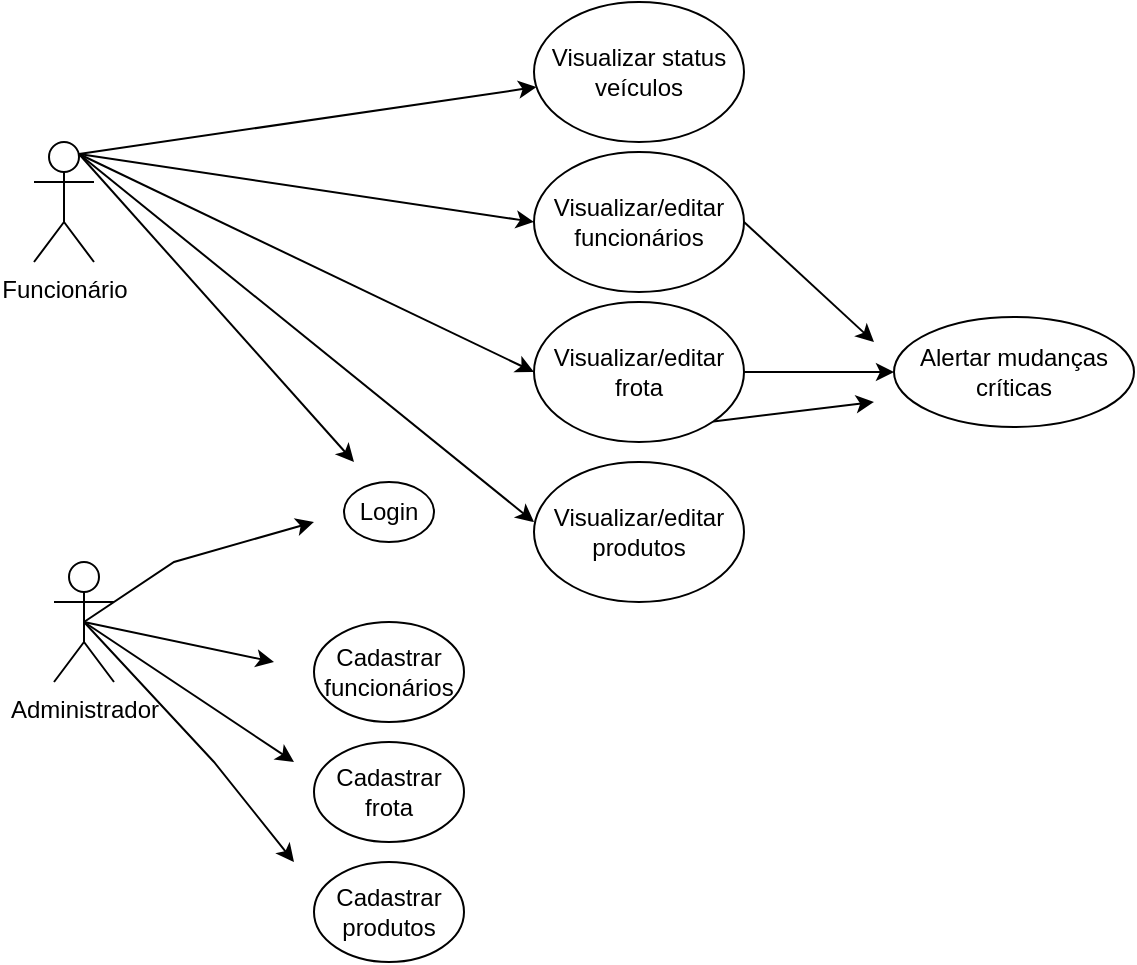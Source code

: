<mxfile version="20.3.7" type="github">
  <diagram id="W8bVrdwObkEjIYH_i07z" name="Página-1">
    <mxGraphModel dx="918" dy="543" grid="1" gridSize="10" guides="1" tooltips="1" connect="1" arrows="1" fold="1" page="1" pageScale="1" pageWidth="827" pageHeight="1169" math="0" shadow="0">
      <root>
        <mxCell id="0" />
        <mxCell id="1" parent="0" />
        <mxCell id="ObyGoCdd3EivCFjjYp79-38" style="rounded=0;orthogonalLoop=1;jettySize=auto;html=1;exitX=0.5;exitY=0.5;exitDx=0;exitDy=0;exitPerimeter=0;strokeColor=#000000;" edge="1" parent="1" source="ObyGoCdd3EivCFjjYp79-36">
          <mxGeometry relative="1" as="geometry">
            <mxPoint x="160" y="390" as="targetPoint" />
            <Array as="points">
              <mxPoint x="90" y="410" />
            </Array>
          </mxGeometry>
        </mxCell>
        <mxCell id="ObyGoCdd3EivCFjjYp79-43" style="edgeStyle=none;rounded=0;orthogonalLoop=1;jettySize=auto;html=1;exitX=0.5;exitY=0.5;exitDx=0;exitDy=0;exitPerimeter=0;strokeColor=#000000;" edge="1" parent="1" source="ObyGoCdd3EivCFjjYp79-36">
          <mxGeometry relative="1" as="geometry">
            <mxPoint x="140" y="460" as="targetPoint" />
          </mxGeometry>
        </mxCell>
        <mxCell id="ObyGoCdd3EivCFjjYp79-79" style="edgeStyle=none;rounded=0;orthogonalLoop=1;jettySize=auto;html=1;exitX=0.5;exitY=0.5;exitDx=0;exitDy=0;exitPerimeter=0;strokeColor=#000000;" edge="1" parent="1" source="ObyGoCdd3EivCFjjYp79-36">
          <mxGeometry relative="1" as="geometry">
            <mxPoint x="150" y="510" as="targetPoint" />
          </mxGeometry>
        </mxCell>
        <mxCell id="ObyGoCdd3EivCFjjYp79-80" style="edgeStyle=none;rounded=0;orthogonalLoop=1;jettySize=auto;html=1;exitX=0.5;exitY=0.5;exitDx=0;exitDy=0;exitPerimeter=0;strokeColor=#000000;" edge="1" parent="1" source="ObyGoCdd3EivCFjjYp79-36">
          <mxGeometry relative="1" as="geometry">
            <mxPoint x="150" y="560" as="targetPoint" />
            <Array as="points">
              <mxPoint x="110" y="510" />
            </Array>
          </mxGeometry>
        </mxCell>
        <mxCell id="ObyGoCdd3EivCFjjYp79-36" value="Administrador" style="shape=umlActor;verticalLabelPosition=bottom;verticalAlign=top;html=1;outlineConnect=0;" vertex="1" parent="1">
          <mxGeometry x="30" y="410" width="30" height="60" as="geometry" />
        </mxCell>
        <mxCell id="ObyGoCdd3EivCFjjYp79-75" style="edgeStyle=none;rounded=0;orthogonalLoop=1;jettySize=auto;html=1;exitX=0.75;exitY=0.1;exitDx=0;exitDy=0;exitPerimeter=0;strokeColor=#000000;" edge="1" parent="1" source="ObyGoCdd3EivCFjjYp79-37" target="ObyGoCdd3EivCFjjYp79-72">
          <mxGeometry relative="1" as="geometry" />
        </mxCell>
        <mxCell id="ObyGoCdd3EivCFjjYp79-76" style="edgeStyle=none;rounded=0;orthogonalLoop=1;jettySize=auto;html=1;exitX=0.75;exitY=0.1;exitDx=0;exitDy=0;exitPerimeter=0;entryX=0;entryY=0.5;entryDx=0;entryDy=0;strokeColor=#000000;" edge="1" parent="1" source="ObyGoCdd3EivCFjjYp79-37" target="ObyGoCdd3EivCFjjYp79-61">
          <mxGeometry relative="1" as="geometry" />
        </mxCell>
        <mxCell id="ObyGoCdd3EivCFjjYp79-77" style="edgeStyle=none;rounded=0;orthogonalLoop=1;jettySize=auto;html=1;exitX=0.75;exitY=0.1;exitDx=0;exitDy=0;exitPerimeter=0;entryX=0;entryY=0.5;entryDx=0;entryDy=0;strokeColor=#000000;" edge="1" parent="1" source="ObyGoCdd3EivCFjjYp79-37" target="ObyGoCdd3EivCFjjYp79-62">
          <mxGeometry relative="1" as="geometry" />
        </mxCell>
        <mxCell id="ObyGoCdd3EivCFjjYp79-78" style="edgeStyle=none;rounded=0;orthogonalLoop=1;jettySize=auto;html=1;exitX=0.75;exitY=0.1;exitDx=0;exitDy=0;exitPerimeter=0;entryX=0;entryY=0.429;entryDx=0;entryDy=0;entryPerimeter=0;strokeColor=#000000;" edge="1" parent="1" source="ObyGoCdd3EivCFjjYp79-37" target="ObyGoCdd3EivCFjjYp79-63">
          <mxGeometry relative="1" as="geometry" />
        </mxCell>
        <mxCell id="ObyGoCdd3EivCFjjYp79-81" style="edgeStyle=none;rounded=0;orthogonalLoop=1;jettySize=auto;html=1;exitX=0.75;exitY=0.1;exitDx=0;exitDy=0;exitPerimeter=0;strokeColor=#000000;" edge="1" parent="1" source="ObyGoCdd3EivCFjjYp79-37">
          <mxGeometry relative="1" as="geometry">
            <mxPoint x="180" y="360" as="targetPoint" />
          </mxGeometry>
        </mxCell>
        <mxCell id="ObyGoCdd3EivCFjjYp79-37" value="Funcionário" style="shape=umlActor;verticalLabelPosition=bottom;verticalAlign=top;html=1;outlineConnect=0;" vertex="1" parent="1">
          <mxGeometry x="20" y="200" width="30" height="60" as="geometry" />
        </mxCell>
        <mxCell id="ObyGoCdd3EivCFjjYp79-45" value="Cadastrar funcionários" style="ellipse;whiteSpace=wrap;html=1;" vertex="1" parent="1">
          <mxGeometry x="160" y="440" width="75" height="50" as="geometry" />
        </mxCell>
        <mxCell id="ObyGoCdd3EivCFjjYp79-46" value="Cadastrar frota" style="ellipse;whiteSpace=wrap;html=1;" vertex="1" parent="1">
          <mxGeometry x="160" y="500" width="75" height="50" as="geometry" />
        </mxCell>
        <mxCell id="ObyGoCdd3EivCFjjYp79-47" value="Cadastrar produtos" style="ellipse;whiteSpace=wrap;html=1;" vertex="1" parent="1">
          <mxGeometry x="160" y="560" width="75" height="50" as="geometry" />
        </mxCell>
        <mxCell id="ObyGoCdd3EivCFjjYp79-53" value="Login" style="ellipse;whiteSpace=wrap;html=1;" vertex="1" parent="1">
          <mxGeometry x="175" y="370" width="45" height="30" as="geometry" />
        </mxCell>
        <mxCell id="ObyGoCdd3EivCFjjYp79-70" style="edgeStyle=none;rounded=0;orthogonalLoop=1;jettySize=auto;html=1;exitX=1;exitY=0.5;exitDx=0;exitDy=0;strokeColor=#000000;" edge="1" parent="1" source="ObyGoCdd3EivCFjjYp79-61">
          <mxGeometry relative="1" as="geometry">
            <mxPoint x="440" y="300" as="targetPoint" />
          </mxGeometry>
        </mxCell>
        <mxCell id="ObyGoCdd3EivCFjjYp79-61" value="Visualizar/editar&lt;br&gt;funcionários" style="ellipse;whiteSpace=wrap;html=1;" vertex="1" parent="1">
          <mxGeometry x="270" y="205" width="105" height="70" as="geometry" />
        </mxCell>
        <mxCell id="ObyGoCdd3EivCFjjYp79-69" style="edgeStyle=none;rounded=0;orthogonalLoop=1;jettySize=auto;html=1;exitX=1;exitY=0.5;exitDx=0;exitDy=0;entryX=0;entryY=0.5;entryDx=0;entryDy=0;strokeColor=#000000;" edge="1" parent="1" source="ObyGoCdd3EivCFjjYp79-62" target="ObyGoCdd3EivCFjjYp79-68">
          <mxGeometry relative="1" as="geometry" />
        </mxCell>
        <mxCell id="ObyGoCdd3EivCFjjYp79-71" style="edgeStyle=none;rounded=0;orthogonalLoop=1;jettySize=auto;html=1;exitX=1;exitY=1;exitDx=0;exitDy=0;strokeColor=#000000;" edge="1" parent="1" source="ObyGoCdd3EivCFjjYp79-62">
          <mxGeometry relative="1" as="geometry">
            <mxPoint x="440" y="330" as="targetPoint" />
          </mxGeometry>
        </mxCell>
        <mxCell id="ObyGoCdd3EivCFjjYp79-62" value="Visualizar/editar&lt;br&gt;frota" style="ellipse;whiteSpace=wrap;html=1;" vertex="1" parent="1">
          <mxGeometry x="270" y="280" width="105" height="70" as="geometry" />
        </mxCell>
        <mxCell id="ObyGoCdd3EivCFjjYp79-63" value="Visualizar/editar&lt;br&gt;produtos" style="ellipse;whiteSpace=wrap;html=1;" vertex="1" parent="1">
          <mxGeometry x="270" y="360" width="105" height="70" as="geometry" />
        </mxCell>
        <mxCell id="ObyGoCdd3EivCFjjYp79-68" value="Alertar mudanças críticas" style="ellipse;whiteSpace=wrap;html=1;" vertex="1" parent="1">
          <mxGeometry x="450" y="287.5" width="120" height="55" as="geometry" />
        </mxCell>
        <mxCell id="ObyGoCdd3EivCFjjYp79-72" value="Visualizar status veículos" style="ellipse;whiteSpace=wrap;html=1;" vertex="1" parent="1">
          <mxGeometry x="270" y="130" width="105" height="70" as="geometry" />
        </mxCell>
        <mxCell id="ObyGoCdd3EivCFjjYp79-74" style="edgeStyle=none;rounded=0;orthogonalLoop=1;jettySize=auto;html=1;exitX=0;exitY=1;exitDx=0;exitDy=0;dashed=1;strokeColor=#000000;" edge="1" parent="1" source="ObyGoCdd3EivCFjjYp79-63" target="ObyGoCdd3EivCFjjYp79-63">
          <mxGeometry relative="1" as="geometry" />
        </mxCell>
      </root>
    </mxGraphModel>
  </diagram>
</mxfile>
